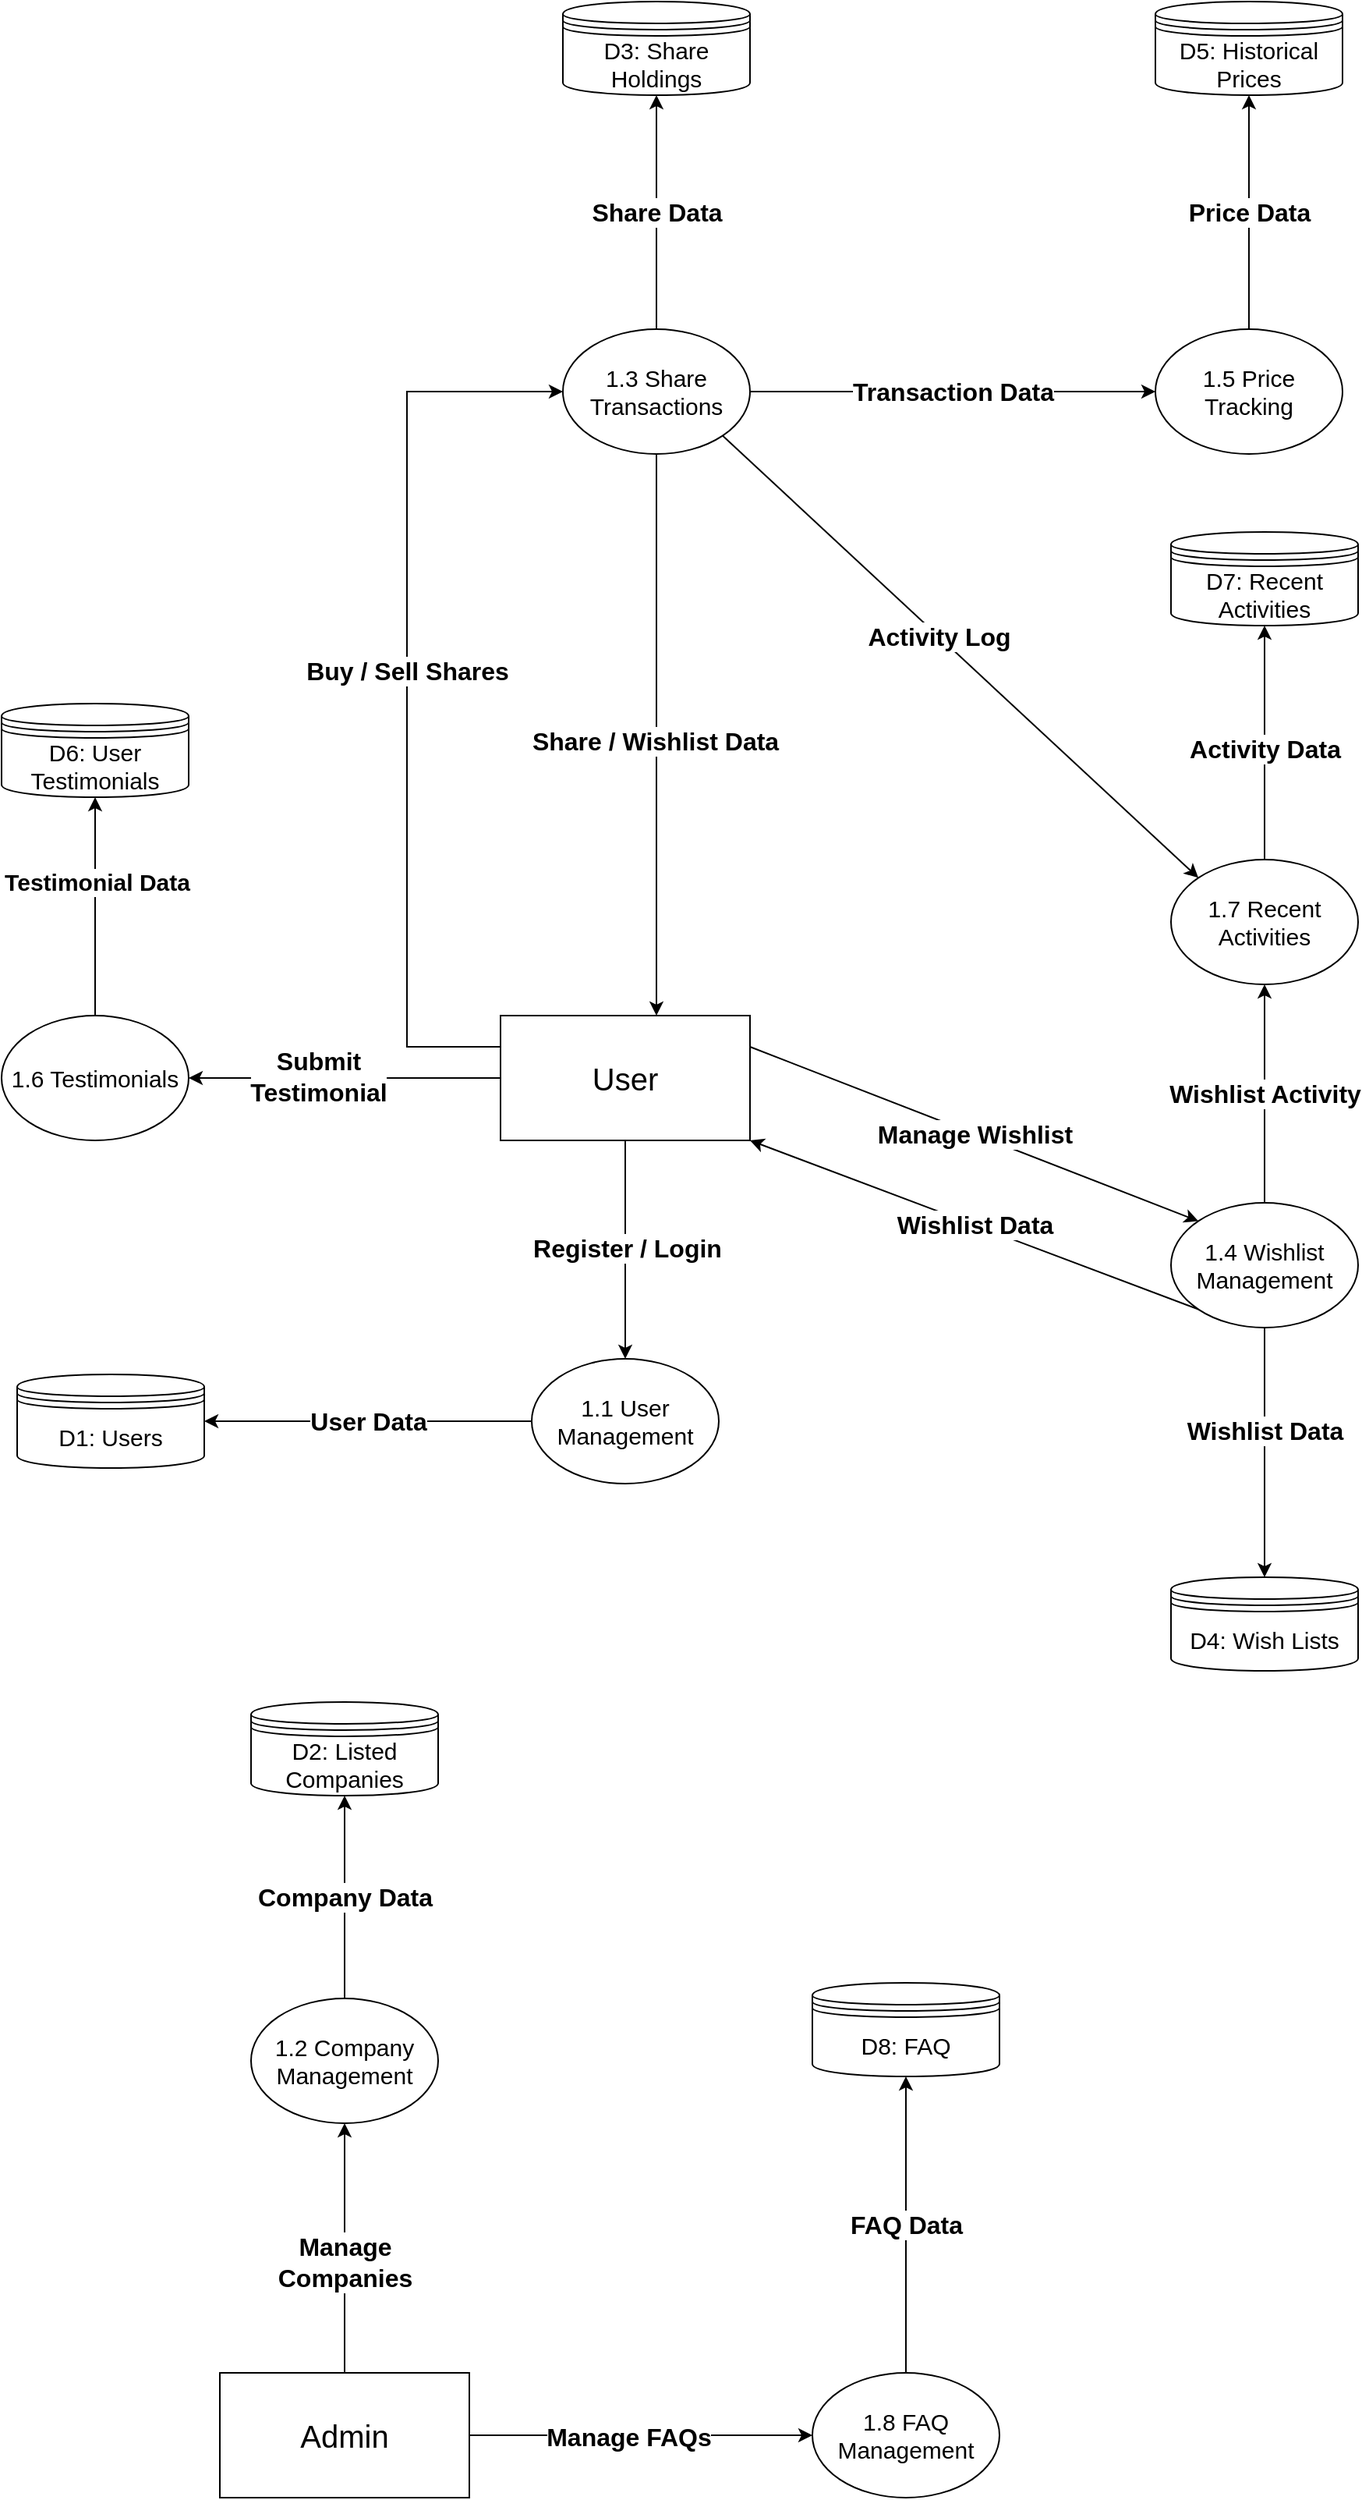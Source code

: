 <mxfile version="27.0.9">
  <diagram name="Level 1 DFD" id="StockMarketDFD_Level1">
    <mxGraphModel dx="1646" dy="1604" grid="1" gridSize="10" guides="1" tooltips="1" connect="1" arrows="1" fold="1" page="0" pageScale="1" pageWidth="1400" pageHeight="1100" math="0" shadow="0">
      <root>
        <mxCell id="0" />
        <mxCell id="1" parent="0" />
        <mxCell id="bA9sPEqVbf5yBGdgR7op-23" style="edgeStyle=orthogonalEdgeStyle;rounded=0;orthogonalLoop=1;jettySize=auto;html=1;entryX=0;entryY=0.5;entryDx=0;entryDy=0;exitX=0;exitY=0.25;exitDx=0;exitDy=0;" edge="1" parent="1" source="user" target="p3_share_trans">
          <mxGeometry relative="1" as="geometry">
            <mxPoint x="-10" y="70" as="sourcePoint" />
            <Array as="points">
              <mxPoint x="-10" y="70" />
              <mxPoint x="-10" y="-350" />
            </Array>
          </mxGeometry>
        </mxCell>
        <mxCell id="bA9sPEqVbf5yBGdgR7op-25" value="&lt;b&gt;&lt;font style=&quot;font-size: 16px;&quot;&gt;Buy / Sell Shares&lt;/font&gt;&lt;/b&gt;" style="edgeLabel;html=1;align=center;verticalAlign=middle;resizable=0;points=[];" vertex="1" connectable="0" parent="bA9sPEqVbf5yBGdgR7op-23">
          <mxGeometry x="0.115" y="3" relative="1" as="geometry">
            <mxPoint x="3" y="22" as="offset" />
          </mxGeometry>
        </mxCell>
        <mxCell id="user" value="&lt;font style=&quot;font-size: 20px;&quot;&gt;User&lt;/font&gt;" style="rounded=0;whiteSpace=wrap;html=1;" parent="1" vertex="1">
          <mxGeometry x="50" y="50" width="160" height="80" as="geometry" />
        </mxCell>
        <mxCell id="bA9sPEqVbf5yBGdgR7op-37" style="edgeStyle=orthogonalEdgeStyle;rounded=0;orthogonalLoop=1;jettySize=auto;html=1;exitX=1;exitY=0.5;exitDx=0;exitDy=0;entryX=0;entryY=0.5;entryDx=0;entryDy=0;" edge="1" parent="1" source="admin" target="p8_faq_mgmt">
          <mxGeometry relative="1" as="geometry" />
        </mxCell>
        <mxCell id="bA9sPEqVbf5yBGdgR7op-38" value="&lt;b&gt;&lt;font style=&quot;font-size: 16px;&quot;&gt;Manage FAQs&lt;/font&gt;&lt;/b&gt;" style="edgeLabel;html=1;align=center;verticalAlign=middle;resizable=0;points=[];" vertex="1" connectable="0" parent="bA9sPEqVbf5yBGdgR7op-37">
          <mxGeometry x="-0.079" y="-1" relative="1" as="geometry">
            <mxPoint as="offset" />
          </mxGeometry>
        </mxCell>
        <mxCell id="admin" value="&lt;font style=&quot;font-size: 20px;&quot;&gt;Admin&lt;/font&gt;" style="rounded=0;whiteSpace=wrap;html=1;" parent="1" vertex="1">
          <mxGeometry x="-130" y="920" width="160" height="80" as="geometry" />
        </mxCell>
        <mxCell id="p1_user_mgmt" value="&lt;font style=&quot;font-size: 15px;&quot;&gt;1.1 User Management&lt;/font&gt;" style="ellipse;whiteSpace=wrap;html=1;" parent="1" vertex="1">
          <mxGeometry x="70" y="270" width="120" height="80" as="geometry" />
        </mxCell>
        <mxCell id="p2_company_mgmt" value="&lt;font style=&quot;font-size: 15px;&quot;&gt;1.2 Company Management&lt;/font&gt;" style="ellipse;whiteSpace=wrap;html=1;" parent="1" vertex="1">
          <mxGeometry x="-110" y="680" width="120" height="80" as="geometry" />
        </mxCell>
        <mxCell id="bA9sPEqVbf5yBGdgR7op-27" style="edgeStyle=orthogonalEdgeStyle;rounded=0;orthogonalLoop=1;jettySize=auto;html=1;exitX=0.5;exitY=1;exitDx=0;exitDy=0;" edge="1" parent="1" source="p3_share_trans">
          <mxGeometry relative="1" as="geometry">
            <mxPoint x="150" y="50" as="targetPoint" />
            <Array as="points">
              <mxPoint x="150" y="50" />
            </Array>
          </mxGeometry>
        </mxCell>
        <mxCell id="bA9sPEqVbf5yBGdgR7op-28" value="&lt;b&gt;&lt;font style=&quot;font-size: 16px;&quot;&gt;Share / Wishlist Data&lt;/font&gt;&lt;/b&gt;" style="edgeLabel;html=1;align=center;verticalAlign=middle;resizable=0;points=[];" vertex="1" connectable="0" parent="bA9sPEqVbf5yBGdgR7op-27">
          <mxGeometry x="0.021" y="-1" relative="1" as="geometry">
            <mxPoint as="offset" />
          </mxGeometry>
        </mxCell>
        <mxCell id="p3_share_trans" value="&lt;font style=&quot;font-size: 15px;&quot;&gt;1.3 Share Transactions&lt;/font&gt;" style="ellipse;whiteSpace=wrap;html=1;" parent="1" vertex="1">
          <mxGeometry x="90" y="-390" width="120" height="80" as="geometry" />
        </mxCell>
        <mxCell id="p4_wishlist_mgmt" value="&lt;font style=&quot;font-size: 15px;&quot;&gt;1.4 Wishlist Management&lt;/font&gt;" style="ellipse;whiteSpace=wrap;html=1;" parent="1" vertex="1">
          <mxGeometry x="480" y="170" width="120" height="80" as="geometry" />
        </mxCell>
        <mxCell id="p5_price_tracking" value="&lt;font style=&quot;font-size: 15px;&quot;&gt;1.5 Price Tracking&lt;/font&gt;" style="ellipse;whiteSpace=wrap;html=1;" parent="1" vertex="1">
          <mxGeometry x="470" y="-390" width="120" height="80" as="geometry" />
        </mxCell>
        <mxCell id="p6_testimonials" value="&lt;font style=&quot;font-size: 15px;&quot;&gt;1.6 Testimonials&lt;/font&gt;" style="ellipse;whiteSpace=wrap;html=1;" parent="1" vertex="1">
          <mxGeometry x="-270" y="50" width="120" height="80" as="geometry" />
        </mxCell>
        <mxCell id="p7_activities" value="&lt;font style=&quot;font-size: 15px;&quot;&gt;1.7 Recent Activities&lt;/font&gt;" style="ellipse;whiteSpace=wrap;html=1;" parent="1" vertex="1">
          <mxGeometry x="480" y="-50" width="120" height="80" as="geometry" />
        </mxCell>
        <mxCell id="p8_faq_mgmt" value="&lt;font style=&quot;font-size: 15px;&quot;&gt;1.8 FAQ Management&lt;/font&gt;" style="ellipse;whiteSpace=wrap;html=1;" parent="1" vertex="1">
          <mxGeometry x="250" y="920" width="120" height="80" as="geometry" />
        </mxCell>
        <mxCell id="users_store" value="&lt;font style=&quot;font-size: 15px;&quot;&gt;D1: Users&lt;/font&gt;" style="shape=datastore;whiteSpace=wrap;html=1;" parent="1" vertex="1">
          <mxGeometry x="-260" y="280" width="120" height="60" as="geometry" />
        </mxCell>
        <mxCell id="companies_store" value="&lt;font style=&quot;font-size: 15px;&quot;&gt;D2: Listed Companies&lt;/font&gt;" style="shape=datastore;whiteSpace=wrap;html=1;" parent="1" vertex="1">
          <mxGeometry x="-110" y="490" width="120" height="60" as="geometry" />
        </mxCell>
        <mxCell id="shareholdings_store" value="&lt;font style=&quot;font-size: 15px;&quot;&gt;D3: Share Holdings&lt;/font&gt;" style="shape=datastore;whiteSpace=wrap;html=1;" parent="1" vertex="1">
          <mxGeometry x="90" y="-600" width="120" height="60" as="geometry" />
        </mxCell>
        <mxCell id="wishlists_store" value="&lt;font style=&quot;font-size: 15px;&quot;&gt;D4: Wish Lists&lt;/font&gt;" style="shape=datastore;whiteSpace=wrap;html=1;" parent="1" vertex="1">
          <mxGeometry x="480" y="410" width="120" height="60" as="geometry" />
        </mxCell>
        <mxCell id="historical_prices_store" value="&lt;font style=&quot;font-size: 15px;&quot;&gt;D5: Historical Prices&lt;/font&gt;" style="shape=datastore;whiteSpace=wrap;html=1;" parent="1" vertex="1">
          <mxGeometry x="470" y="-600" width="120" height="60" as="geometry" />
        </mxCell>
        <mxCell id="testimonials_store" value="&lt;font style=&quot;font-size: 15px;&quot;&gt;D6: User Testimonials&lt;/font&gt;" style="shape=datastore;whiteSpace=wrap;html=1;" parent="1" vertex="1">
          <mxGeometry x="-270" y="-150" width="120" height="60" as="geometry" />
        </mxCell>
        <mxCell id="activities_store" value="&lt;font style=&quot;font-size: 15px;&quot;&gt;D7: Recent Activities&lt;/font&gt;" style="shape=datastore;whiteSpace=wrap;html=1;" parent="1" vertex="1">
          <mxGeometry x="480" y="-260" width="120" height="60" as="geometry" />
        </mxCell>
        <mxCell id="faq_store" value="&lt;font style=&quot;font-size: 15px;&quot;&gt;D8: FAQ&lt;/font&gt;" style="shape=datastore;whiteSpace=wrap;html=1;" parent="1" vertex="1">
          <mxGeometry x="250" y="670" width="120" height="60" as="geometry" />
        </mxCell>
        <mxCell id="user_to_wishlist" value="&lt;font style=&quot;font-size: 16px;&quot;&gt;&lt;b style=&quot;&quot;&gt;Manage Wishlist&lt;/b&gt;&lt;/font&gt;" style="endArrow=classic;html=1;rounded=1;exitX=1;exitY=0.25;entryX=0;entryY=0;entryDx=0;entryDy=0;" parent="1" source="user" target="p4_wishlist_mgmt" edge="1">
          <mxGeometry width="50" height="50" relative="1" as="geometry">
            <Array as="points" />
          </mxGeometry>
        </mxCell>
        <mxCell id="wishlist_data_to_user" value="&lt;font style=&quot;font-size: 16px;&quot;&gt;&lt;b style=&quot;&quot;&gt;Wishlist Data&lt;/b&gt;&lt;/font&gt;" style="endArrow=classic;html=1;rounded=1;exitX=0;exitY=1;entryX=1;entryY=1;entryDx=0;entryDy=0;exitDx=0;exitDy=0;" parent="1" source="p4_wishlist_mgmt" target="user" edge="1">
          <mxGeometry width="50" height="50" relative="1" as="geometry">
            <Array as="points" />
          </mxGeometry>
        </mxCell>
        <mxCell id="p1_to_users" value="&lt;font style=&quot;font-size: 16px;&quot;&gt;&lt;b style=&quot;&quot;&gt;User Data&lt;/b&gt;&lt;/font&gt;" style="endArrow=classic;html=1;rounded=1;exitX=0;exitY=0.5;entryX=1;entryY=0.5;exitDx=0;exitDy=0;entryDx=0;entryDy=0;" parent="1" source="p1_user_mgmt" target="users_store" edge="1">
          <mxGeometry width="50" height="50" relative="1" as="geometry">
            <mxPoint as="offset" />
          </mxGeometry>
        </mxCell>
        <mxCell id="p2_to_companies" value="&lt;font style=&quot;font-size: 16px;&quot;&gt;&lt;b style=&quot;&quot;&gt;Company Data&lt;/b&gt;&lt;/font&gt;" style="endArrow=classic;html=1;rounded=1;exitX=0.5;exitY=0;entryX=0.5;entryY=1;exitDx=0;exitDy=0;entryDx=0;entryDy=0;" parent="1" source="p2_company_mgmt" target="companies_store" edge="1">
          <mxGeometry width="50" height="50" relative="1" as="geometry" />
        </mxCell>
        <mxCell id="p3_to_shareholdings" value="&lt;font style=&quot;font-size: 16px;&quot;&gt;&lt;b style=&quot;&quot;&gt;Share Data&lt;/b&gt;&lt;/font&gt;" style="endArrow=classic;html=1;rounded=1;entryX=0.5;entryY=1;entryDx=0;entryDy=0;exitX=0.5;exitY=0;exitDx=0;exitDy=0;" parent="1" source="p3_share_trans" target="shareholdings_store" edge="1">
          <mxGeometry width="50" height="50" relative="1" as="geometry">
            <mxPoint x="630" y="-80" as="sourcePoint" />
          </mxGeometry>
        </mxCell>
        <mxCell id="p4_to_wishlists" value="&lt;font style=&quot;font-size: 16px;&quot;&gt;&lt;b style=&quot;&quot;&gt;Wishlist Data&lt;/b&gt;&lt;/font&gt;" style="endArrow=classic;html=1;rounded=1;exitX=0.5;exitY=1;entryX=0.5;entryY=0;exitDx=0;exitDy=0;entryDx=0;entryDy=0;" parent="1" source="p4_wishlist_mgmt" target="wishlists_store" edge="1">
          <mxGeometry x="-0.182" width="50" height="50" relative="1" as="geometry">
            <mxPoint as="offset" />
          </mxGeometry>
        </mxCell>
        <mxCell id="p5_to_historical_prices" value="&lt;font style=&quot;font-size: 16px;&quot;&gt;&lt;b style=&quot;&quot;&gt;Price Data&lt;/b&gt;&lt;/font&gt;" style="endArrow=classic;html=1;rounded=1;exitX=0.5;exitY=0;entryX=0.5;entryY=1;exitDx=0;exitDy=0;entryDx=0;entryDy=0;" parent="1" source="p5_price_tracking" target="historical_prices_store" edge="1">
          <mxGeometry width="50" height="50" relative="1" as="geometry" />
        </mxCell>
        <mxCell id="p7_to_activities" value="&lt;font style=&quot;font-size: 16px;&quot;&gt;&lt;b style=&quot;&quot;&gt;Activity Data&lt;/b&gt;&lt;/font&gt;" style="endArrow=classic;html=1;rounded=1;exitX=0.5;exitY=0;exitDx=0;exitDy=0;entryX=0.5;entryY=1;entryDx=0;entryDy=0;" parent="1" source="p7_activities" target="activities_store" edge="1">
          <mxGeometry x="-0.067" width="50" height="50" relative="1" as="geometry">
            <mxPoint x="300" y="360" as="targetPoint" />
            <Array as="points" />
            <mxPoint y="-1" as="offset" />
          </mxGeometry>
        </mxCell>
        <mxCell id="p8_to_faq" value="&lt;font style=&quot;font-size: 16px;&quot;&gt;&lt;b style=&quot;&quot;&gt;FAQ Data&lt;/b&gt;&lt;/font&gt;" style="endArrow=classic;html=1;rounded=1;exitX=0.5;exitY=0;entryX=0.5;entryY=1;exitDx=0;exitDy=0;entryDx=0;entryDy=0;" parent="1" source="p8_faq_mgmt" target="faq_store" edge="1">
          <mxGeometry width="50" height="50" relative="1" as="geometry" />
        </mxCell>
        <mxCell id="p3_to_p5" value="&lt;font style=&quot;font-size: 16px;&quot;&gt;&lt;b style=&quot;&quot;&gt;Transaction Data&lt;/b&gt;&lt;/font&gt;" style="endArrow=classic;html=1;rounded=1;exitX=1;exitY=0.5;entryX=0;entryY=0.5;" parent="1" source="p3_share_trans" target="p5_price_tracking" edge="1">
          <mxGeometry width="50" height="50" relative="1" as="geometry" />
        </mxCell>
        <mxCell id="p4_to_p7" value="&lt;font style=&quot;font-size: 16px;&quot;&gt;&lt;b style=&quot;&quot;&gt;Wishlist Activity&lt;/b&gt;&lt;/font&gt;" style="endArrow=classic;html=1;rounded=1;exitX=0.5;exitY=0;entryX=0.5;entryY=1;entryDx=0;entryDy=0;exitDx=0;exitDy=0;" parent="1" source="p4_wishlist_mgmt" target="p7_activities" edge="1">
          <mxGeometry width="50" height="50" relative="1" as="geometry">
            <Array as="points" />
          </mxGeometry>
        </mxCell>
        <mxCell id="bA9sPEqVbf5yBGdgR7op-3" value="" style="endArrow=classic;html=1;rounded=0;entryX=0.5;entryY=1;entryDx=0;entryDy=0;exitX=0.5;exitY=0;exitDx=0;exitDy=0;" edge="1" parent="1" source="p6_testimonials" target="testimonials_store">
          <mxGeometry width="50" height="50" relative="1" as="geometry">
            <mxPoint x="40" y="150" as="sourcePoint" />
            <mxPoint x="90" y="100" as="targetPoint" />
          </mxGeometry>
        </mxCell>
        <mxCell id="bA9sPEqVbf5yBGdgR7op-4" value="&lt;b&gt;&lt;font style=&quot;font-size: 15px;&quot;&gt;Testimonial Data&lt;/font&gt;&lt;/b&gt;" style="edgeLabel;html=1;align=center;verticalAlign=middle;resizable=0;points=[];" vertex="1" connectable="0" parent="bA9sPEqVbf5yBGdgR7op-3">
          <mxGeometry x="0.243" y="-1" relative="1" as="geometry">
            <mxPoint y="1" as="offset" />
          </mxGeometry>
        </mxCell>
        <mxCell id="bA9sPEqVbf5yBGdgR7op-7" value="" style="endArrow=classic;html=1;rounded=0;entryX=1;entryY=0.5;entryDx=0;entryDy=0;exitX=0;exitY=0.5;exitDx=0;exitDy=0;" edge="1" parent="1" source="user" target="p6_testimonials">
          <mxGeometry width="50" height="50" relative="1" as="geometry">
            <mxPoint x="-20" y="50" as="sourcePoint" />
            <mxPoint x="30" as="targetPoint" />
          </mxGeometry>
        </mxCell>
        <mxCell id="bA9sPEqVbf5yBGdgR7op-8" value="&lt;b&gt;&lt;font style=&quot;font-size: 16px;&quot;&gt;Submit&lt;/font&gt;&lt;/b&gt;&lt;div&gt;&lt;b&gt;&lt;font style=&quot;font-size: 16px;&quot;&gt;Testimonial&lt;/font&gt;&lt;/b&gt;&lt;/div&gt;" style="edgeLabel;html=1;align=center;verticalAlign=middle;resizable=0;points=[];" vertex="1" connectable="0" parent="bA9sPEqVbf5yBGdgR7op-7">
          <mxGeometry x="0.182" y="-1" relative="1" as="geometry">
            <mxPoint x="1" as="offset" />
          </mxGeometry>
        </mxCell>
        <mxCell id="bA9sPEqVbf5yBGdgR7op-10" value="" style="endArrow=classic;html=1;rounded=0;exitX=0.5;exitY=1;exitDx=0;exitDy=0;entryX=0.5;entryY=0;entryDx=0;entryDy=0;" edge="1" parent="1" source="user" target="p1_user_mgmt">
          <mxGeometry width="50" height="50" relative="1" as="geometry">
            <mxPoint x="60" y="160" as="sourcePoint" />
            <mxPoint x="110" y="110" as="targetPoint" />
          </mxGeometry>
        </mxCell>
        <mxCell id="bA9sPEqVbf5yBGdgR7op-11" value="&lt;b&gt;&lt;font style=&quot;font-size: 16px;&quot;&gt;Register / Login&lt;/font&gt;&lt;/b&gt;" style="edgeLabel;html=1;align=center;verticalAlign=middle;resizable=0;points=[];" vertex="1" connectable="0" parent="bA9sPEqVbf5yBGdgR7op-10">
          <mxGeometry x="-0.011" y="1" relative="1" as="geometry">
            <mxPoint as="offset" />
          </mxGeometry>
        </mxCell>
        <mxCell id="bA9sPEqVbf5yBGdgR7op-13" value="" style="endArrow=classic;html=1;rounded=0;exitX=0.5;exitY=0;exitDx=0;exitDy=0;entryX=0.5;entryY=1;entryDx=0;entryDy=0;" edge="1" parent="1" source="admin" target="p2_company_mgmt">
          <mxGeometry width="50" height="50" relative="1" as="geometry">
            <mxPoint x="40" y="1030" as="sourcePoint" />
            <mxPoint x="90" y="980" as="targetPoint" />
          </mxGeometry>
        </mxCell>
        <mxCell id="bA9sPEqVbf5yBGdgR7op-14" value="&lt;b&gt;&lt;font style=&quot;font-size: 16px;&quot;&gt;Manage&lt;/font&gt;&lt;/b&gt;&lt;div&gt;&lt;b&gt;&lt;font style=&quot;font-size: 16px;&quot;&gt;Companies&lt;/font&gt;&lt;/b&gt;&lt;/div&gt;" style="edgeLabel;html=1;align=center;verticalAlign=middle;resizable=0;points=[];" vertex="1" connectable="0" parent="bA9sPEqVbf5yBGdgR7op-13">
          <mxGeometry x="-0.105" relative="1" as="geometry">
            <mxPoint as="offset" />
          </mxGeometry>
        </mxCell>
        <mxCell id="bA9sPEqVbf5yBGdgR7op-39" value="" style="endArrow=classic;html=1;rounded=0;exitX=1;exitY=1;exitDx=0;exitDy=0;entryX=0;entryY=0;entryDx=0;entryDy=0;" edge="1" parent="1" source="p3_share_trans" target="p7_activities">
          <mxGeometry width="50" height="50" relative="1" as="geometry">
            <mxPoint x="430" y="-100" as="sourcePoint" />
            <mxPoint x="460" y="-150" as="targetPoint" />
          </mxGeometry>
        </mxCell>
        <mxCell id="bA9sPEqVbf5yBGdgR7op-40" value="&lt;b&gt;&lt;font style=&quot;font-size: 16px;&quot;&gt;Activity Log&lt;/font&gt;&lt;/b&gt;" style="edgeLabel;html=1;align=center;verticalAlign=middle;resizable=0;points=[];" vertex="1" connectable="0" parent="bA9sPEqVbf5yBGdgR7op-39">
          <mxGeometry x="-0.093" relative="1" as="geometry">
            <mxPoint as="offset" />
          </mxGeometry>
        </mxCell>
      </root>
    </mxGraphModel>
  </diagram>
</mxfile>
